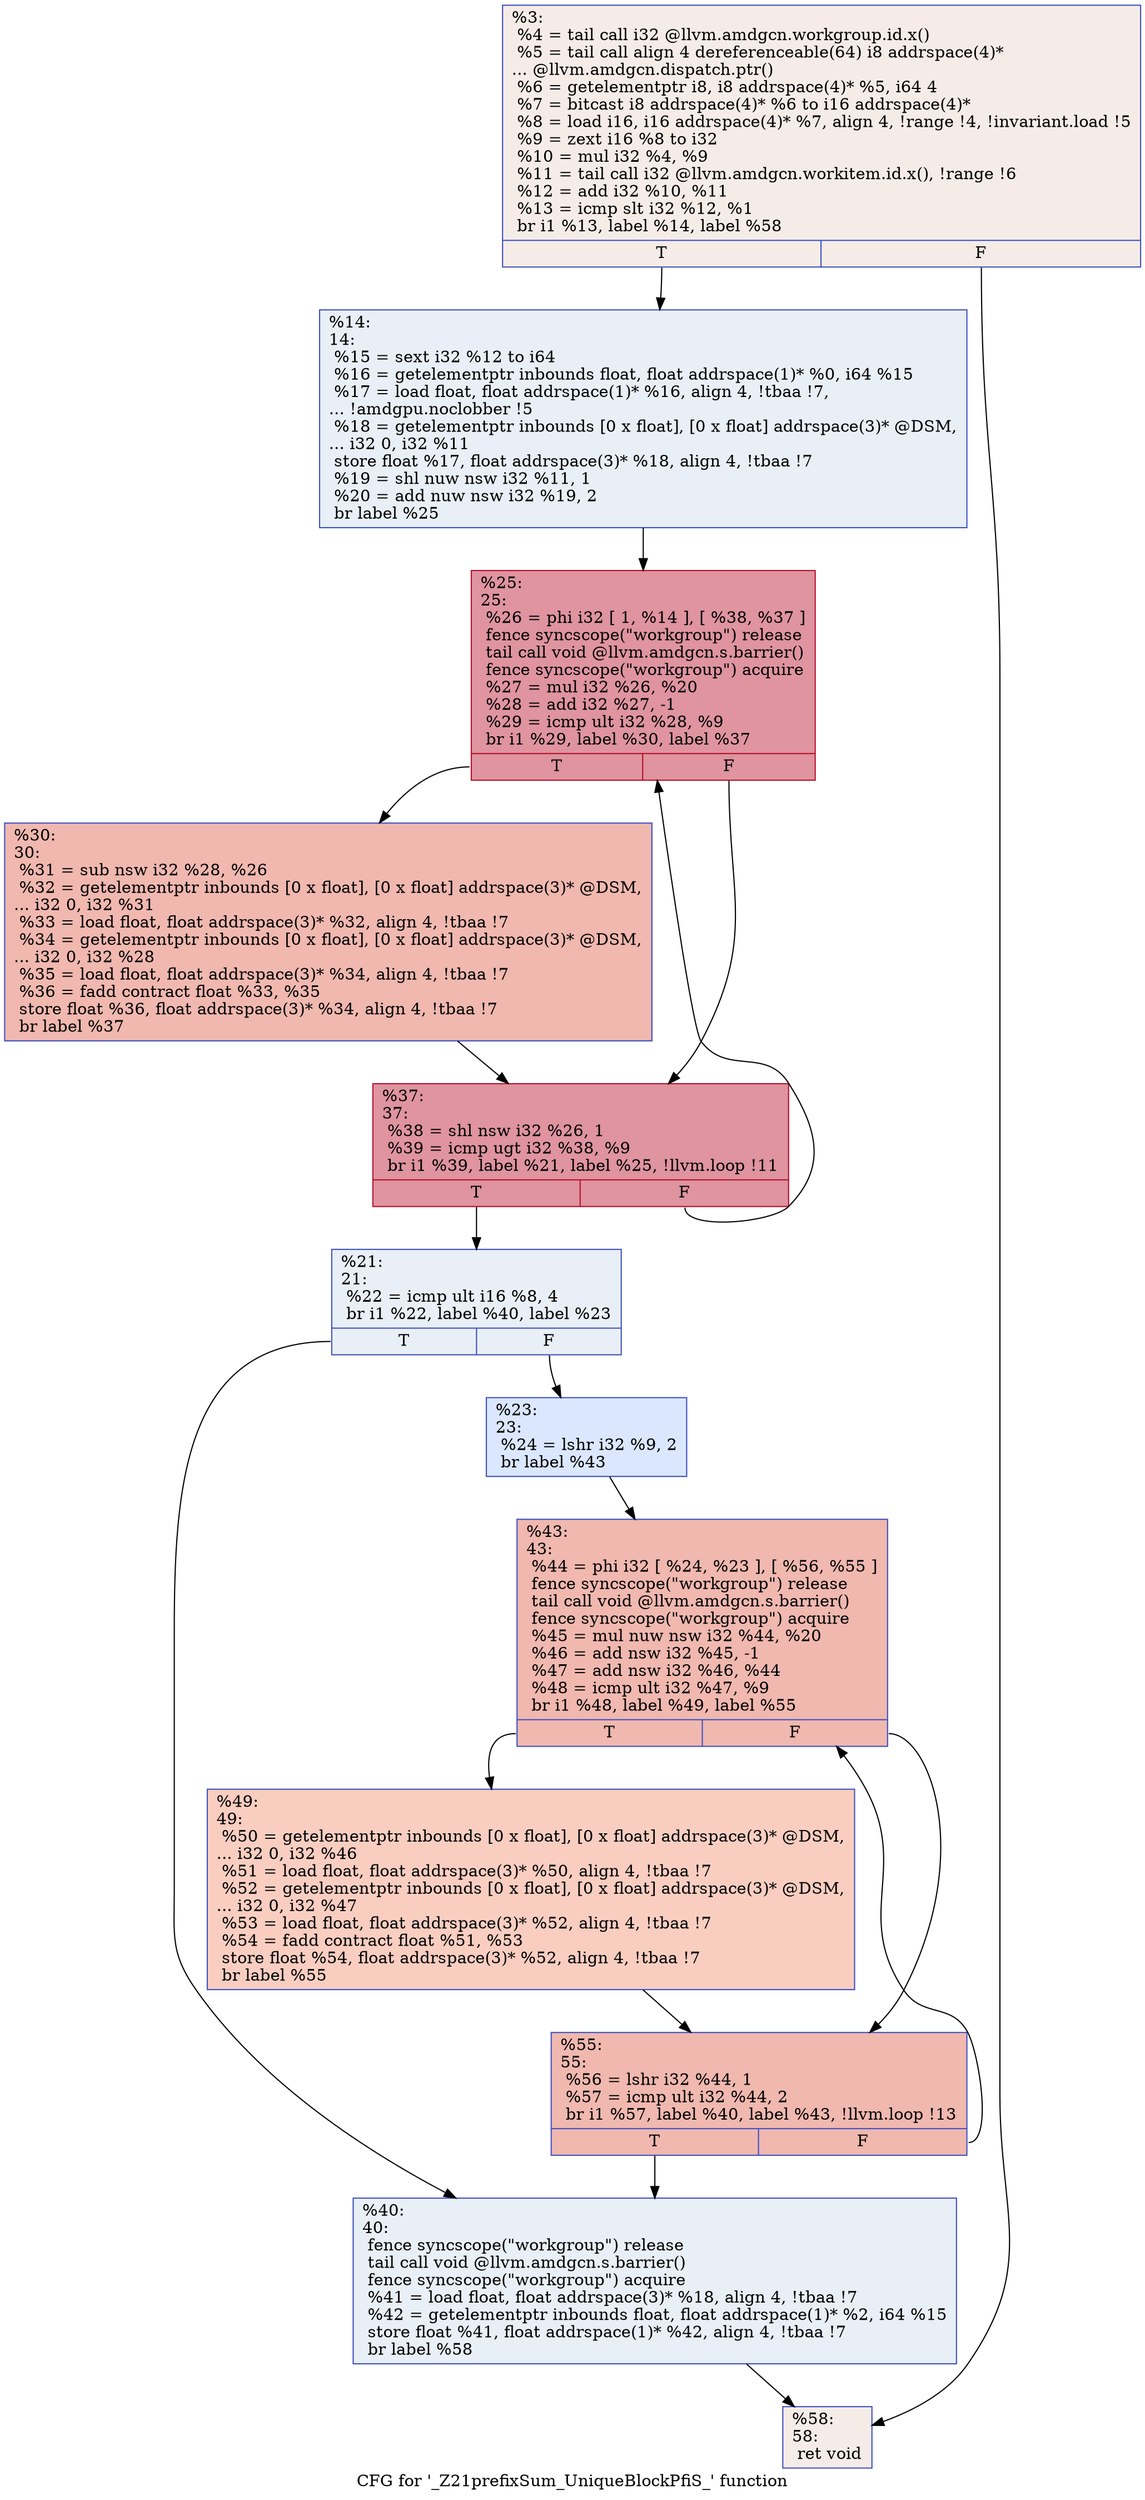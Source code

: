 digraph "CFG for '_Z21prefixSum_UniqueBlockPfiS_' function" {
	label="CFG for '_Z21prefixSum_UniqueBlockPfiS_' function";

	Node0x5b372e0 [shape=record,color="#3d50c3ff", style=filled, fillcolor="#ead5c970",label="{%3:\l  %4 = tail call i32 @llvm.amdgcn.workgroup.id.x()\l  %5 = tail call align 4 dereferenceable(64) i8 addrspace(4)*\l... @llvm.amdgcn.dispatch.ptr()\l  %6 = getelementptr i8, i8 addrspace(4)* %5, i64 4\l  %7 = bitcast i8 addrspace(4)* %6 to i16 addrspace(4)*\l  %8 = load i16, i16 addrspace(4)* %7, align 4, !range !4, !invariant.load !5\l  %9 = zext i16 %8 to i32\l  %10 = mul i32 %4, %9\l  %11 = tail call i32 @llvm.amdgcn.workitem.id.x(), !range !6\l  %12 = add i32 %10, %11\l  %13 = icmp slt i32 %12, %1\l  br i1 %13, label %14, label %58\l|{<s0>T|<s1>F}}"];
	Node0x5b372e0:s0 -> Node0x5b391e0;
	Node0x5b372e0:s1 -> Node0x5b39270;
	Node0x5b391e0 [shape=record,color="#3d50c3ff", style=filled, fillcolor="#cedaeb70",label="{%14:\l14:                                               \l  %15 = sext i32 %12 to i64\l  %16 = getelementptr inbounds float, float addrspace(1)* %0, i64 %15\l  %17 = load float, float addrspace(1)* %16, align 4, !tbaa !7,\l... !amdgpu.noclobber !5\l  %18 = getelementptr inbounds [0 x float], [0 x float] addrspace(3)* @DSM,\l... i32 0, i32 %11\l  store float %17, float addrspace(3)* %18, align 4, !tbaa !7\l  %19 = shl nuw nsw i32 %11, 1\l  %20 = add nuw nsw i32 %19, 2\l  br label %25\l}"];
	Node0x5b391e0 -> Node0x5b3a640;
	Node0x5b3a740 [shape=record,color="#3d50c3ff", style=filled, fillcolor="#cedaeb70",label="{%21:\l21:                                               \l  %22 = icmp ult i16 %8, 4\l  br i1 %22, label %40, label %23\l|{<s0>T|<s1>F}}"];
	Node0x5b3a740:s0 -> Node0x5b3a890;
	Node0x5b3a740:s1 -> Node0x5b3a8e0;
	Node0x5b3a8e0 [shape=record,color="#3d50c3ff", style=filled, fillcolor="#abc8fd70",label="{%23:\l23:                                               \l  %24 = lshr i32 %9, 2\l  br label %43\l}"];
	Node0x5b3a8e0 -> Node0x5b3aab0;
	Node0x5b3a640 [shape=record,color="#b70d28ff", style=filled, fillcolor="#b70d2870",label="{%25:\l25:                                               \l  %26 = phi i32 [ 1, %14 ], [ %38, %37 ]\l  fence syncscope(\"workgroup\") release\l  tail call void @llvm.amdgcn.s.barrier()\l  fence syncscope(\"workgroup\") acquire\l  %27 = mul i32 %26, %20\l  %28 = add i32 %27, -1\l  %29 = icmp ult i32 %28, %9\l  br i1 %29, label %30, label %37\l|{<s0>T|<s1>F}}"];
	Node0x5b3a640:s0 -> Node0x5b3b1a0;
	Node0x5b3a640:s1 -> Node0x5b3aba0;
	Node0x5b3b1a0 [shape=record,color="#3d50c3ff", style=filled, fillcolor="#dc5d4a70",label="{%30:\l30:                                               \l  %31 = sub nsw i32 %28, %26\l  %32 = getelementptr inbounds [0 x float], [0 x float] addrspace(3)* @DSM,\l... i32 0, i32 %31\l  %33 = load float, float addrspace(3)* %32, align 4, !tbaa !7\l  %34 = getelementptr inbounds [0 x float], [0 x float] addrspace(3)* @DSM,\l... i32 0, i32 %28\l  %35 = load float, float addrspace(3)* %34, align 4, !tbaa !7\l  %36 = fadd contract float %33, %35\l  store float %36, float addrspace(3)* %34, align 4, !tbaa !7\l  br label %37\l}"];
	Node0x5b3b1a0 -> Node0x5b3aba0;
	Node0x5b3aba0 [shape=record,color="#b70d28ff", style=filled, fillcolor="#b70d2870",label="{%37:\l37:                                               \l  %38 = shl nsw i32 %26, 1\l  %39 = icmp ugt i32 %38, %9\l  br i1 %39, label %21, label %25, !llvm.loop !11\l|{<s0>T|<s1>F}}"];
	Node0x5b3aba0:s0 -> Node0x5b3a740;
	Node0x5b3aba0:s1 -> Node0x5b3a640;
	Node0x5b3a890 [shape=record,color="#3d50c3ff", style=filled, fillcolor="#cedaeb70",label="{%40:\l40:                                               \l  fence syncscope(\"workgroup\") release\l  tail call void @llvm.amdgcn.s.barrier()\l  fence syncscope(\"workgroup\") acquire\l  %41 = load float, float addrspace(3)* %18, align 4, !tbaa !7\l  %42 = getelementptr inbounds float, float addrspace(1)* %2, i64 %15\l  store float %41, float addrspace(1)* %42, align 4, !tbaa !7\l  br label %58\l}"];
	Node0x5b3a890 -> Node0x5b39270;
	Node0x5b3aab0 [shape=record,color="#3d50c3ff", style=filled, fillcolor="#dc5d4a70",label="{%43:\l43:                                               \l  %44 = phi i32 [ %24, %23 ], [ %56, %55 ]\l  fence syncscope(\"workgroup\") release\l  tail call void @llvm.amdgcn.s.barrier()\l  fence syncscope(\"workgroup\") acquire\l  %45 = mul nuw nsw i32 %44, %20\l  %46 = add nsw i32 %45, -1\l  %47 = add nsw i32 %46, %44\l  %48 = icmp ult i32 %47, %9\l  br i1 %48, label %49, label %55\l|{<s0>T|<s1>F}}"];
	Node0x5b3aab0:s0 -> Node0x5b3c3c0;
	Node0x5b3aab0:s1 -> Node0x5b3bed0;
	Node0x5b3c3c0 [shape=record,color="#3d50c3ff", style=filled, fillcolor="#f2907270",label="{%49:\l49:                                               \l  %50 = getelementptr inbounds [0 x float], [0 x float] addrspace(3)* @DSM,\l... i32 0, i32 %46\l  %51 = load float, float addrspace(3)* %50, align 4, !tbaa !7\l  %52 = getelementptr inbounds [0 x float], [0 x float] addrspace(3)* @DSM,\l... i32 0, i32 %47\l  %53 = load float, float addrspace(3)* %52, align 4, !tbaa !7\l  %54 = fadd contract float %51, %53\l  store float %54, float addrspace(3)* %52, align 4, !tbaa !7\l  br label %55\l}"];
	Node0x5b3c3c0 -> Node0x5b3bed0;
	Node0x5b3bed0 [shape=record,color="#3d50c3ff", style=filled, fillcolor="#dc5d4a70",label="{%55:\l55:                                               \l  %56 = lshr i32 %44, 1\l  %57 = icmp ult i32 %44, 2\l  br i1 %57, label %40, label %43, !llvm.loop !13\l|{<s0>T|<s1>F}}"];
	Node0x5b3bed0:s0 -> Node0x5b3a890;
	Node0x5b3bed0:s1 -> Node0x5b3aab0;
	Node0x5b39270 [shape=record,color="#3d50c3ff", style=filled, fillcolor="#ead5c970",label="{%58:\l58:                                               \l  ret void\l}"];
}
